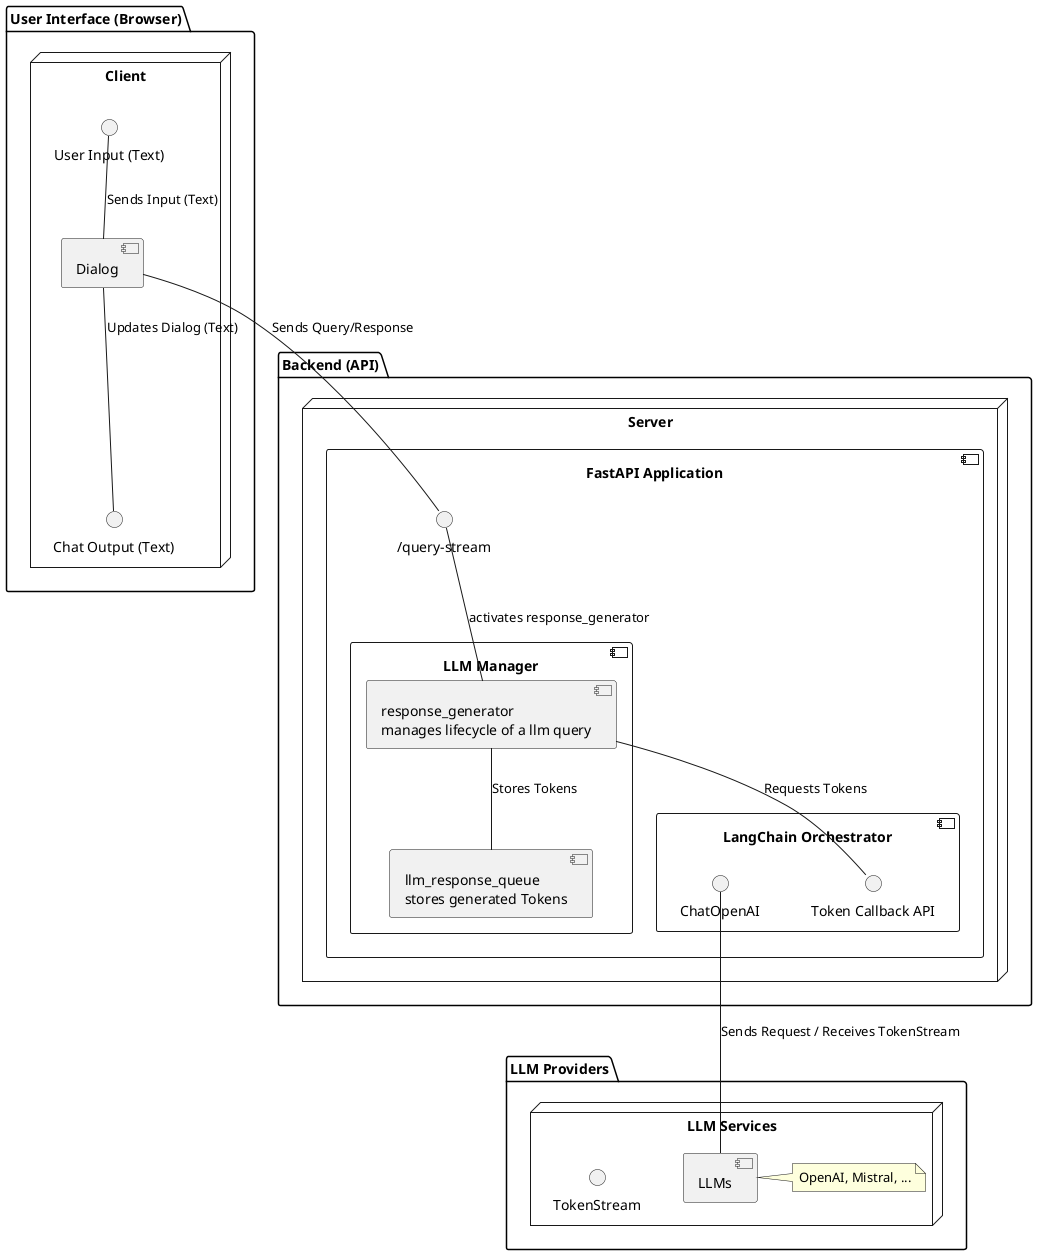 
@startuml

top to bottom direction

package "User Interface (Browser)" {
    node "Client" {
        component "Dialog" as Dialog
        interface "User Input (Text)" as InputTextfield
        interface "Chat Output (Text)" as OutputTextfield
    }
}

package "Backend (API)" {
    node "Server" {
        component "FastAPI Application" as FastAPI {
            component "LLM Manager" as DialogManager {
                component "llm_response_queue\nstores generated Tokens" as Queue
                component "response_generator\nmanages lifecycle of a llm query" as GeneratorThread
            }
            component "LangChain Orchestrator" as LangChain {
                interface "Token Callback API" as TokenCallbackAPI
                interface "ChatOpenAI" as LLM_API
            }
            interface "/query-stream" as REST 

        }
    }
}

package "LLM Providers" {
    node "LLM Services" {
        component "LLMs" as LLMs
        note right of LLMs: OpenAI, Mistral, ...
        interface "TokenStream" as TokenStream
    }
}

InputTextfield -- Dialog : Sends Input (Text)
Dialog -- OutputTextfield : Updates Dialog (Text)
Dialog -- REST : Sends Query/Response
REST -- GeneratorThread : activates response_generator
GeneratorThread -- Queue : Stores Tokens
GeneratorThread -- TokenCallbackAPI : Requests Tokens
LLM_API -- LLMs : Sends Request / Receives TokenStream

@enduml
